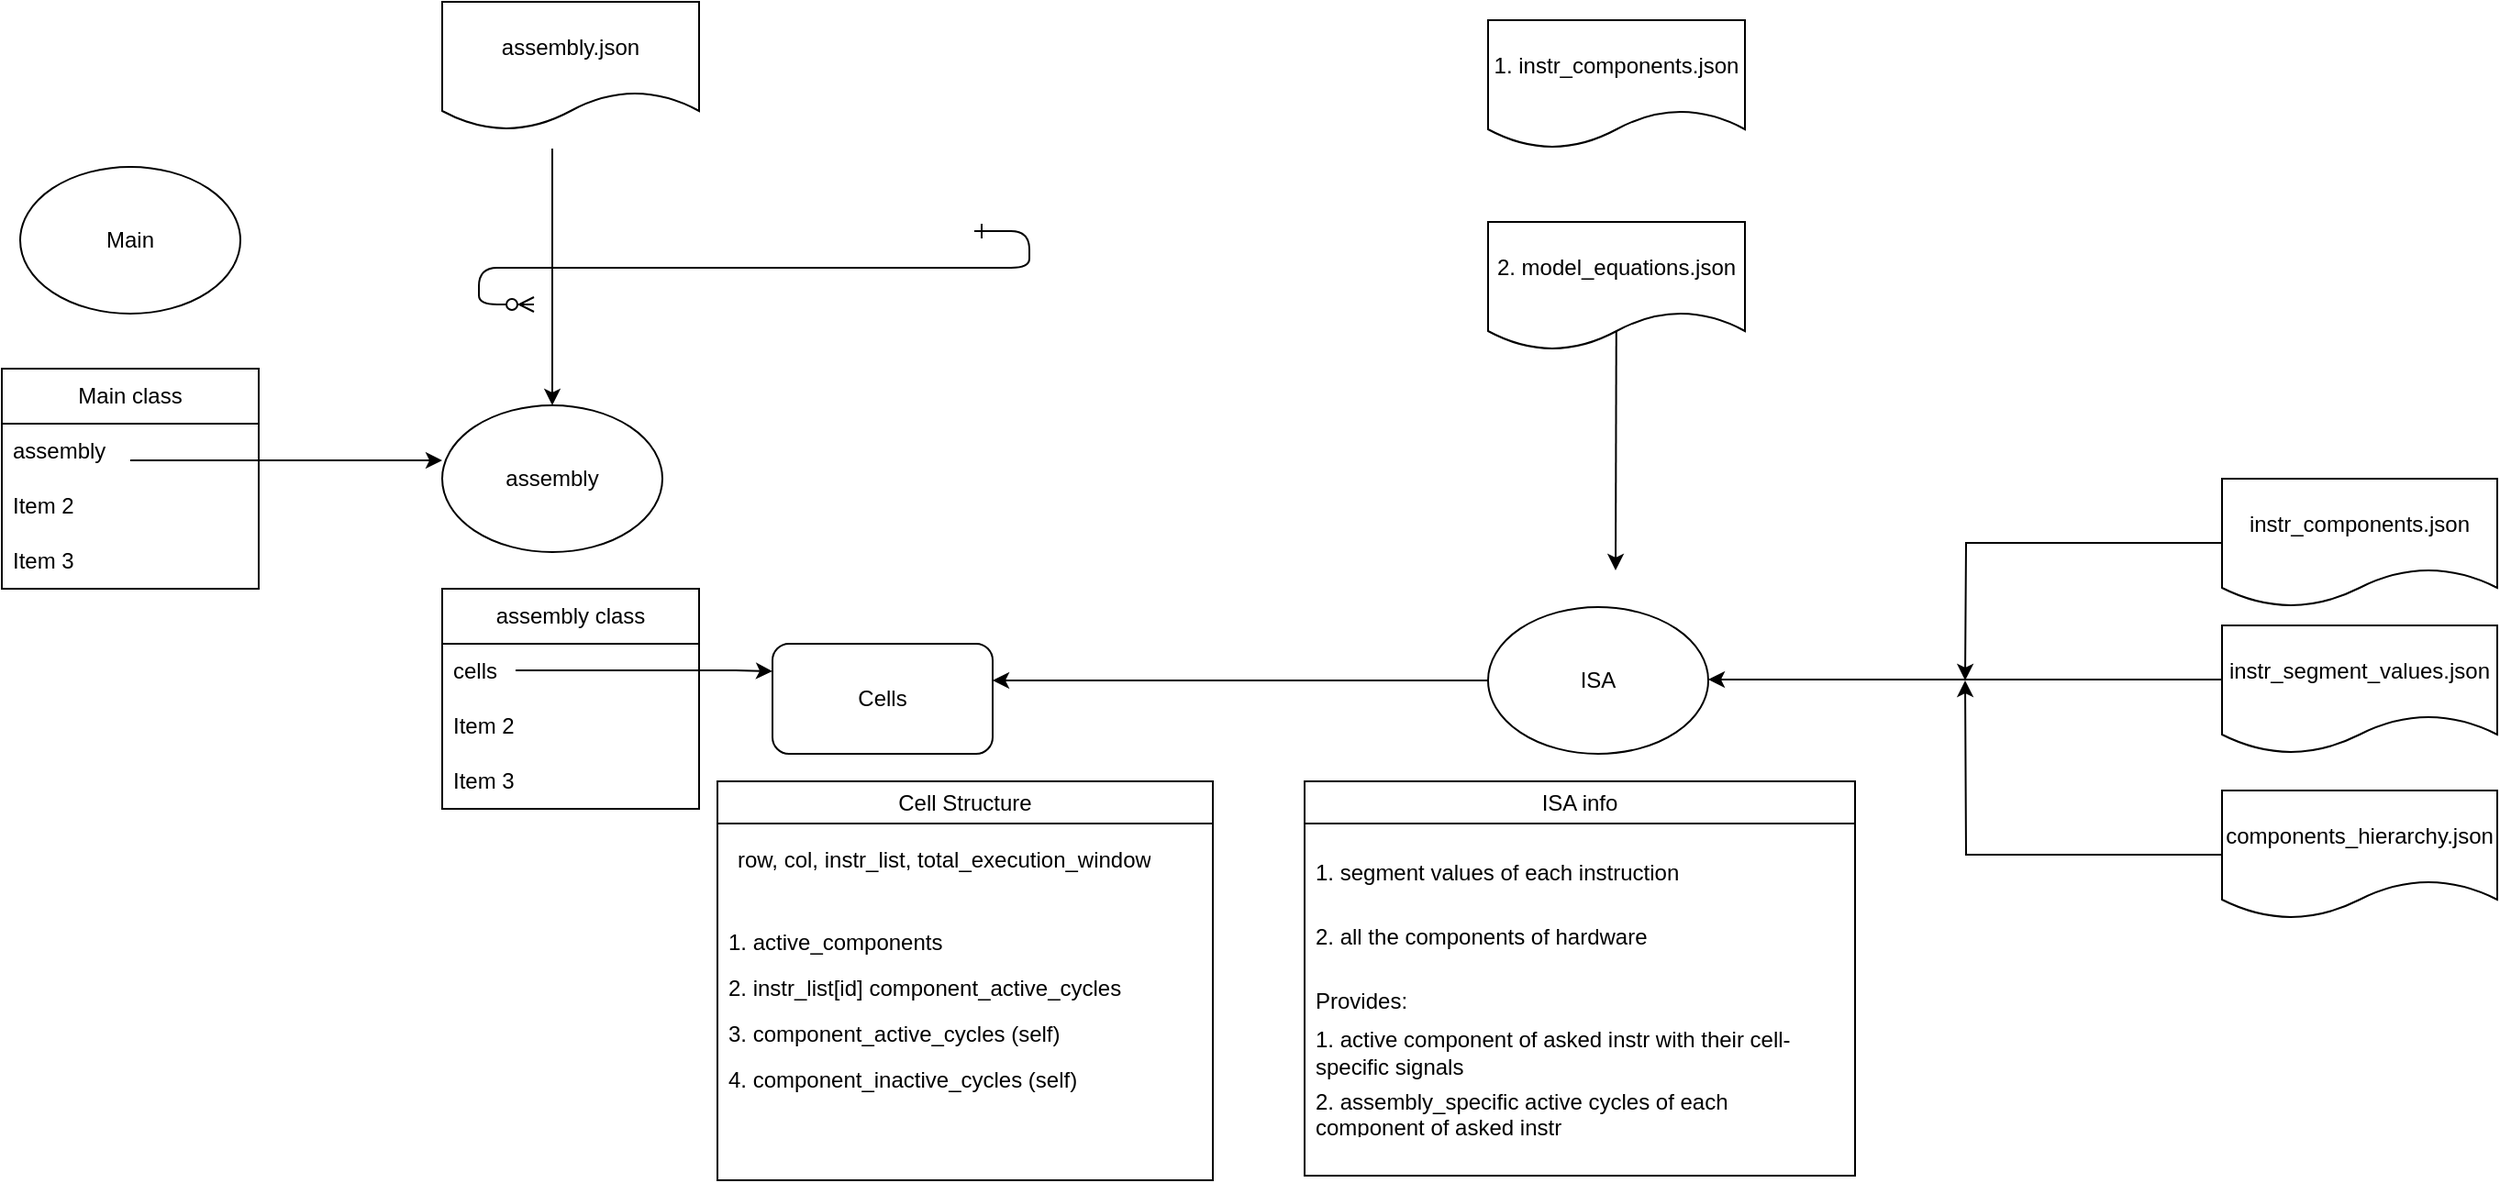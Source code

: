<mxfile version="20.8.21" type="github">
  <diagram id="R2lEEEUBdFMjLlhIrx00" name="Page-1">
    <mxGraphModel dx="1194" dy="801" grid="1" gridSize="10" guides="1" tooltips="1" connect="1" arrows="1" fold="1" page="1" pageScale="1" pageWidth="850" pageHeight="1100" math="0" shadow="0" extFonts="Permanent Marker^https://fonts.googleapis.com/css?family=Permanent+Marker">
      <root>
        <mxCell id="0" />
        <mxCell id="1" parent="0" />
        <mxCell id="C-vyLk0tnHw3VtMMgP7b-12" value="" style="edgeStyle=entityRelationEdgeStyle;endArrow=ERzeroToMany;startArrow=ERone;endFill=1;startFill=0;" parent="1" target="C-vyLk0tnHw3VtMMgP7b-17" edge="1">
          <mxGeometry width="100" height="100" relative="1" as="geometry">
            <mxPoint x="700" y="165" as="sourcePoint" />
            <mxPoint x="460" y="205" as="targetPoint" />
          </mxGeometry>
        </mxCell>
        <mxCell id="wMOOJaim9DH7x2-_k4i8-1" value="Main" style="ellipse;whiteSpace=wrap;html=1;" vertex="1" parent="1">
          <mxGeometry x="180" y="130" width="120" height="80" as="geometry" />
        </mxCell>
        <mxCell id="wMOOJaim9DH7x2-_k4i8-2" value="Main class" style="swimlane;fontStyle=0;childLayout=stackLayout;horizontal=1;startSize=30;horizontalStack=0;resizeParent=1;resizeParentMax=0;resizeLast=0;collapsible=1;marginBottom=0;whiteSpace=wrap;html=1;" vertex="1" parent="1">
          <mxGeometry x="170" y="240" width="140" height="120" as="geometry" />
        </mxCell>
        <mxCell id="wMOOJaim9DH7x2-_k4i8-3" value="assembly" style="text;strokeColor=none;fillColor=none;align=left;verticalAlign=middle;spacingLeft=4;spacingRight=4;overflow=hidden;points=[[0,0.5],[1,0.5]];portConstraint=eastwest;rotatable=0;whiteSpace=wrap;html=1;" vertex="1" parent="wMOOJaim9DH7x2-_k4i8-2">
          <mxGeometry y="30" width="140" height="30" as="geometry" />
        </mxCell>
        <mxCell id="wMOOJaim9DH7x2-_k4i8-4" value="Item 2" style="text;strokeColor=none;fillColor=none;align=left;verticalAlign=middle;spacingLeft=4;spacingRight=4;overflow=hidden;points=[[0,0.5],[1,0.5]];portConstraint=eastwest;rotatable=0;whiteSpace=wrap;html=1;" vertex="1" parent="wMOOJaim9DH7x2-_k4i8-2">
          <mxGeometry y="60" width="140" height="30" as="geometry" />
        </mxCell>
        <mxCell id="wMOOJaim9DH7x2-_k4i8-5" value="Item 3" style="text;strokeColor=none;fillColor=none;align=left;verticalAlign=middle;spacingLeft=4;spacingRight=4;overflow=hidden;points=[[0,0.5],[1,0.5]];portConstraint=eastwest;rotatable=0;whiteSpace=wrap;html=1;" vertex="1" parent="wMOOJaim9DH7x2-_k4i8-2">
          <mxGeometry y="90" width="140" height="30" as="geometry" />
        </mxCell>
        <mxCell id="wMOOJaim9DH7x2-_k4i8-8" value="assembly" style="ellipse;whiteSpace=wrap;html=1;" vertex="1" parent="1">
          <mxGeometry x="410" y="260" width="120" height="80" as="geometry" />
        </mxCell>
        <mxCell id="wMOOJaim9DH7x2-_k4i8-9" value="" style="endArrow=classic;html=1;rounded=0;entryX=0;entryY=0.375;entryDx=0;entryDy=0;entryPerimeter=0;" edge="1" parent="1" target="wMOOJaim9DH7x2-_k4i8-8">
          <mxGeometry width="50" height="50" relative="1" as="geometry">
            <mxPoint x="240" y="290" as="sourcePoint" />
            <mxPoint x="340" y="340" as="targetPoint" />
            <Array as="points" />
          </mxGeometry>
        </mxCell>
        <mxCell id="wMOOJaim9DH7x2-_k4i8-11" value="assembly class" style="swimlane;fontStyle=0;childLayout=stackLayout;horizontal=1;startSize=30;horizontalStack=0;resizeParent=1;resizeParentMax=0;resizeLast=0;collapsible=1;marginBottom=0;whiteSpace=wrap;html=1;" vertex="1" parent="1">
          <mxGeometry x="410" y="360" width="140" height="120" as="geometry" />
        </mxCell>
        <mxCell id="wMOOJaim9DH7x2-_k4i8-12" value="cells" style="text;strokeColor=none;fillColor=none;align=left;verticalAlign=middle;spacingLeft=4;spacingRight=4;overflow=hidden;points=[[0,0.5],[1,0.5]];portConstraint=eastwest;rotatable=0;whiteSpace=wrap;html=1;" vertex="1" parent="wMOOJaim9DH7x2-_k4i8-11">
          <mxGeometry y="30" width="140" height="30" as="geometry" />
        </mxCell>
        <mxCell id="wMOOJaim9DH7x2-_k4i8-16" value="" style="endArrow=classic;html=1;rounded=0;" edge="1" parent="wMOOJaim9DH7x2-_k4i8-11">
          <mxGeometry width="50" height="50" relative="1" as="geometry">
            <mxPoint x="40" y="44.5" as="sourcePoint" />
            <mxPoint x="180" y="45" as="targetPoint" />
            <Array as="points">
              <mxPoint x="95" y="44.5" />
              <mxPoint x="160" y="44.5" />
            </Array>
          </mxGeometry>
        </mxCell>
        <mxCell id="wMOOJaim9DH7x2-_k4i8-13" value="Item 2" style="text;strokeColor=none;fillColor=none;align=left;verticalAlign=middle;spacingLeft=4;spacingRight=4;overflow=hidden;points=[[0,0.5],[1,0.5]];portConstraint=eastwest;rotatable=0;whiteSpace=wrap;html=1;" vertex="1" parent="wMOOJaim9DH7x2-_k4i8-11">
          <mxGeometry y="60" width="140" height="30" as="geometry" />
        </mxCell>
        <mxCell id="wMOOJaim9DH7x2-_k4i8-14" value="Item 3" style="text;strokeColor=none;fillColor=none;align=left;verticalAlign=middle;spacingLeft=4;spacingRight=4;overflow=hidden;points=[[0,0.5],[1,0.5]];portConstraint=eastwest;rotatable=0;whiteSpace=wrap;html=1;" vertex="1" parent="wMOOJaim9DH7x2-_k4i8-11">
          <mxGeometry y="90" width="140" height="30" as="geometry" />
        </mxCell>
        <mxCell id="wMOOJaim9DH7x2-_k4i8-15" value="Cells" style="rounded=1;whiteSpace=wrap;html=1;" vertex="1" parent="1">
          <mxGeometry x="590" y="390" width="120" height="60" as="geometry" />
        </mxCell>
        <mxCell id="wMOOJaim9DH7x2-_k4i8-24" value="ISA" style="ellipse;whiteSpace=wrap;html=1;" vertex="1" parent="1">
          <mxGeometry x="980" y="370" width="120" height="80" as="geometry" />
        </mxCell>
        <mxCell id="wMOOJaim9DH7x2-_k4i8-25" value="" style="endArrow=classic;html=1;rounded=0;" edge="1" parent="1">
          <mxGeometry width="50" height="50" relative="1" as="geometry">
            <mxPoint x="1050" y="180" as="sourcePoint" />
            <mxPoint x="1049.5" y="350" as="targetPoint" />
          </mxGeometry>
        </mxCell>
        <mxCell id="wMOOJaim9DH7x2-_k4i8-26" value="1. instr_components.json" style="shape=document;whiteSpace=wrap;html=1;boundedLbl=1;" vertex="1" parent="1">
          <mxGeometry x="980" y="50" width="140" height="70" as="geometry" />
        </mxCell>
        <mxCell id="wMOOJaim9DH7x2-_k4i8-27" value="" style="endArrow=classic;html=1;rounded=0;" edge="1" parent="1">
          <mxGeometry width="50" height="50" relative="1" as="geometry">
            <mxPoint x="470" y="120" as="sourcePoint" />
            <mxPoint x="470" y="260" as="targetPoint" />
          </mxGeometry>
        </mxCell>
        <mxCell id="wMOOJaim9DH7x2-_k4i8-28" value="assembly.json" style="shape=document;whiteSpace=wrap;html=1;boundedLbl=1;" vertex="1" parent="1">
          <mxGeometry x="410" y="40" width="140" height="70" as="geometry" />
        </mxCell>
        <mxCell id="wMOOJaim9DH7x2-_k4i8-29" value="2. model_equations.json" style="shape=document;whiteSpace=wrap;html=1;boundedLbl=1;" vertex="1" parent="1">
          <mxGeometry x="980" y="160" width="140" height="70" as="geometry" />
        </mxCell>
        <mxCell id="wMOOJaim9DH7x2-_k4i8-30" value="3. component_active_cycles (self)" style="text;strokeColor=none;fillColor=none;align=left;verticalAlign=middle;spacingLeft=4;spacingRight=4;overflow=hidden;points=[[0,0.5],[1,0.5]];portConstraint=eastwest;rotatable=0;whiteSpace=wrap;html=1;" vertex="1" parent="1">
          <mxGeometry x="560" y="582.5" width="260" height="40" as="geometry" />
        </mxCell>
        <mxCell id="wMOOJaim9DH7x2-_k4i8-37" value="4. component_inactive_cycles (self)" style="text;strokeColor=none;fillColor=none;align=left;verticalAlign=middle;spacingLeft=4;spacingRight=4;overflow=hidden;points=[[0,0.5],[1,0.5]];portConstraint=eastwest;rotatable=0;whiteSpace=wrap;html=1;" vertex="1" parent="1">
          <mxGeometry x="560" y="612.5" width="260" height="30" as="geometry" />
        </mxCell>
        <mxCell id="wMOOJaim9DH7x2-_k4i8-40" value="instr_segment_values.json" style="shape=document;whiteSpace=wrap;html=1;boundedLbl=1;" vertex="1" parent="1">
          <mxGeometry x="1380" y="380" width="150" height="70" as="geometry" />
        </mxCell>
        <mxCell id="wMOOJaim9DH7x2-_k4i8-46" style="edgeStyle=orthogonalEdgeStyle;rounded=0;orthogonalLoop=1;jettySize=auto;html=1;exitX=0;exitY=0.5;exitDx=0;exitDy=0;entryX=1;entryY=0.5;entryDx=0;entryDy=0;" edge="1" parent="1" source="wMOOJaim9DH7x2-_k4i8-42">
          <mxGeometry relative="1" as="geometry">
            <mxPoint x="1240" y="410" as="targetPoint" />
          </mxGeometry>
        </mxCell>
        <mxCell id="wMOOJaim9DH7x2-_k4i8-42" value="components_hierarchy.json" style="shape=document;whiteSpace=wrap;html=1;boundedLbl=1;" vertex="1" parent="1">
          <mxGeometry x="1380" y="470" width="150" height="70" as="geometry" />
        </mxCell>
        <mxCell id="wMOOJaim9DH7x2-_k4i8-45" style="edgeStyle=orthogonalEdgeStyle;rounded=0;orthogonalLoop=1;jettySize=auto;html=1;exitX=0;exitY=0.5;exitDx=0;exitDy=0;entryX=1;entryY=0.5;entryDx=0;entryDy=0;" edge="1" parent="1" source="wMOOJaim9DH7x2-_k4i8-43">
          <mxGeometry relative="1" as="geometry">
            <mxPoint x="1240" y="410" as="targetPoint" />
          </mxGeometry>
        </mxCell>
        <mxCell id="wMOOJaim9DH7x2-_k4i8-43" value="instr_components.json" style="shape=document;whiteSpace=wrap;html=1;boundedLbl=1;" vertex="1" parent="1">
          <mxGeometry x="1380" y="300" width="150" height="70" as="geometry" />
        </mxCell>
        <mxCell id="wMOOJaim9DH7x2-_k4i8-47" value="" style="endArrow=classic;html=1;rounded=0;exitX=0;exitY=0.5;exitDx=0;exitDy=0;entryX=1;entryY=0.333;entryDx=0;entryDy=0;entryPerimeter=0;" edge="1" parent="1" source="wMOOJaim9DH7x2-_k4i8-24" target="wMOOJaim9DH7x2-_k4i8-15">
          <mxGeometry width="50" height="50" relative="1" as="geometry">
            <mxPoint x="710" y="404.5" as="sourcePoint" />
            <mxPoint x="580" y="320" as="targetPoint" />
            <Array as="points" />
          </mxGeometry>
        </mxCell>
        <mxCell id="wMOOJaim9DH7x2-_k4i8-48" value="&lt;span style=&quot;font-weight: normal;&quot;&gt;Cell Structure&lt;/span&gt;" style="swimlane;whiteSpace=wrap;html=1;" vertex="1" parent="1">
          <mxGeometry x="560" y="465" width="270" height="217.5" as="geometry" />
        </mxCell>
        <mxCell id="wMOOJaim9DH7x2-_k4i8-21" value="1. active_components" style="text;strokeColor=none;fillColor=none;align=left;verticalAlign=middle;spacingLeft=4;spacingRight=4;overflow=hidden;points=[[0,0.5],[1,0.5]];portConstraint=eastwest;rotatable=0;whiteSpace=wrap;html=1;" vertex="1" parent="wMOOJaim9DH7x2-_k4i8-48">
          <mxGeometry y="72.5" width="260" height="30" as="geometry" />
        </mxCell>
        <mxCell id="wMOOJaim9DH7x2-_k4i8-22" value="2. instr_list[id] component_active_cycles" style="text;strokeColor=none;fillColor=none;align=left;verticalAlign=middle;spacingLeft=4;spacingRight=4;overflow=hidden;points=[[0,0.5],[1,0.5]];portConstraint=eastwest;rotatable=0;whiteSpace=wrap;html=1;" vertex="1" parent="wMOOJaim9DH7x2-_k4i8-48">
          <mxGeometry y="97.5" width="260" height="30" as="geometry" />
        </mxCell>
        <mxCell id="wMOOJaim9DH7x2-_k4i8-20" value="row, col, instr_list, total_execution_window" style="text;strokeColor=none;fillColor=none;align=left;verticalAlign=middle;spacingLeft=4;spacingRight=4;overflow=hidden;points=[[0,0.5],[1,0.5]];portConstraint=eastwest;rotatable=0;whiteSpace=wrap;html=1;" vertex="1" parent="wMOOJaim9DH7x2-_k4i8-48">
          <mxGeometry x="5" y="27.5" width="260" height="30" as="geometry" />
        </mxCell>
        <mxCell id="wMOOJaim9DH7x2-_k4i8-51" value="&lt;span style=&quot;font-weight: normal;&quot;&gt;ISA info&lt;/span&gt;" style="swimlane;whiteSpace=wrap;html=1;" vertex="1" parent="1">
          <mxGeometry x="880" y="465" width="300" height="215" as="geometry" />
        </mxCell>
        <mxCell id="wMOOJaim9DH7x2-_k4i8-52" value="1. segment values of each instruction" style="text;strokeColor=none;fillColor=none;align=left;verticalAlign=middle;spacingLeft=4;spacingRight=4;overflow=hidden;points=[[0,0.5],[1,0.5]];portConstraint=eastwest;rotatable=0;whiteSpace=wrap;html=1;" vertex="1" parent="wMOOJaim9DH7x2-_k4i8-51">
          <mxGeometry y="35" width="260" height="30" as="geometry" />
        </mxCell>
        <mxCell id="wMOOJaim9DH7x2-_k4i8-53" value="2. all the components of hardware" style="text;strokeColor=none;fillColor=none;align=left;verticalAlign=middle;spacingLeft=4;spacingRight=4;overflow=hidden;points=[[0,0.5],[1,0.5]];portConstraint=eastwest;rotatable=0;whiteSpace=wrap;html=1;" vertex="1" parent="wMOOJaim9DH7x2-_k4i8-51">
          <mxGeometry y="70" width="260" height="30" as="geometry" />
        </mxCell>
        <mxCell id="wMOOJaim9DH7x2-_k4i8-49" value="Provides:" style="text;strokeColor=none;fillColor=none;align=left;verticalAlign=middle;spacingLeft=4;spacingRight=4;overflow=hidden;points=[[0,0.5],[1,0.5]];portConstraint=eastwest;rotatable=0;whiteSpace=wrap;html=1;" vertex="1" parent="wMOOJaim9DH7x2-_k4i8-51">
          <mxGeometry y="100" width="260" height="40" as="geometry" />
        </mxCell>
        <mxCell id="wMOOJaim9DH7x2-_k4i8-50" value="1. active component of asked instr with their cell-specific signals" style="text;strokeColor=none;fillColor=none;align=left;verticalAlign=middle;spacingLeft=4;spacingRight=4;overflow=hidden;points=[[0,0.5],[1,0.5]];portConstraint=eastwest;rotatable=0;whiteSpace=wrap;html=1;" vertex="1" parent="wMOOJaim9DH7x2-_k4i8-51">
          <mxGeometry y="130" width="280" height="35" as="geometry" />
        </mxCell>
        <mxCell id="wMOOJaim9DH7x2-_k4i8-55" value="2. assembly_specific active cycles of each component of asked instr" style="text;strokeColor=none;fillColor=none;align=left;verticalAlign=middle;spacingLeft=4;spacingRight=4;overflow=hidden;points=[[0,0.5],[1,0.5]];portConstraint=eastwest;rotatable=0;whiteSpace=wrap;html=1;" vertex="1" parent="wMOOJaim9DH7x2-_k4i8-51">
          <mxGeometry y="165" width="280" height="30" as="geometry" />
        </mxCell>
        <mxCell id="wMOOJaim9DH7x2-_k4i8-57" value="" style="endArrow=classic;html=1;rounded=0;exitX=0;exitY=0.421;exitDx=0;exitDy=0;entryX=1;entryY=0.333;entryDx=0;entryDy=0;entryPerimeter=0;exitPerimeter=0;" edge="1" parent="1" source="wMOOJaim9DH7x2-_k4i8-40">
          <mxGeometry width="50" height="50" relative="1" as="geometry">
            <mxPoint x="1370" y="409.5" as="sourcePoint" />
            <mxPoint x="1100" y="409.5" as="targetPoint" />
            <Array as="points" />
          </mxGeometry>
        </mxCell>
      </root>
    </mxGraphModel>
  </diagram>
</mxfile>
